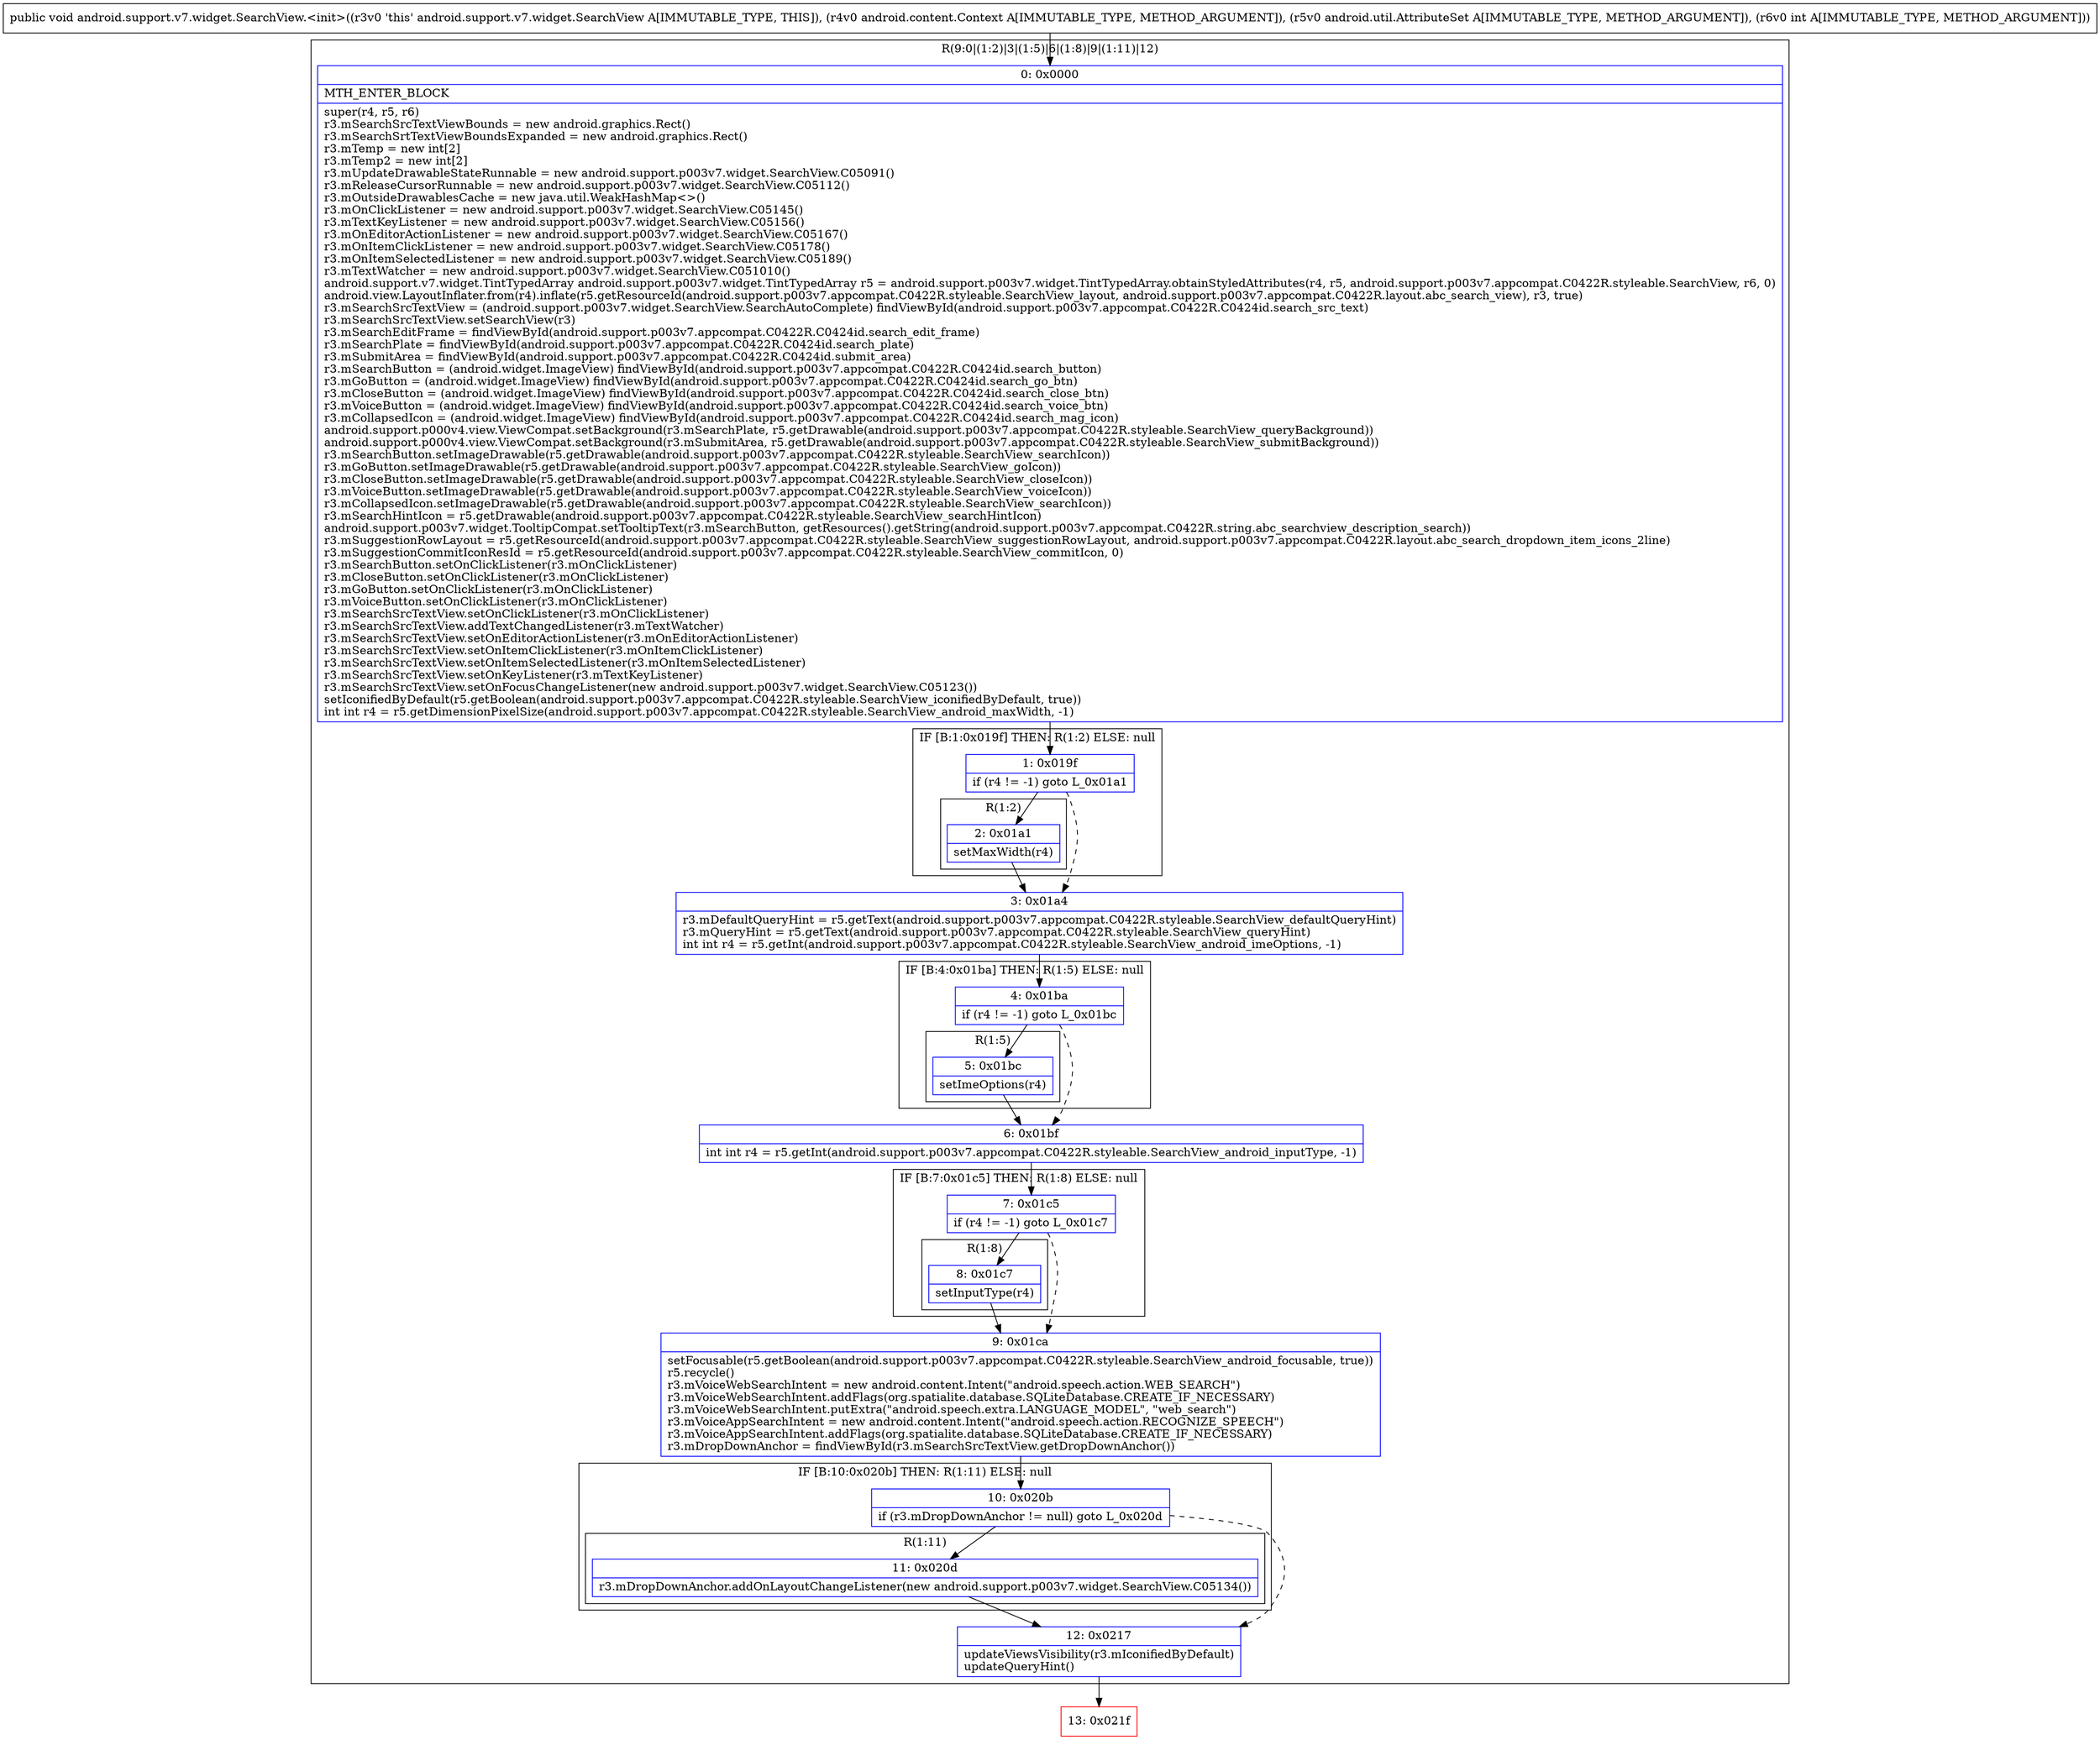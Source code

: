 digraph "CFG forandroid.support.v7.widget.SearchView.\<init\>(Landroid\/content\/Context;Landroid\/util\/AttributeSet;I)V" {
subgraph cluster_Region_356750334 {
label = "R(9:0|(1:2)|3|(1:5)|6|(1:8)|9|(1:11)|12)";
node [shape=record,color=blue];
Node_0 [shape=record,label="{0\:\ 0x0000|MTH_ENTER_BLOCK\l|super(r4, r5, r6)\lr3.mSearchSrcTextViewBounds = new android.graphics.Rect()\lr3.mSearchSrtTextViewBoundsExpanded = new android.graphics.Rect()\lr3.mTemp = new int[2]\lr3.mTemp2 = new int[2]\lr3.mUpdateDrawableStateRunnable = new android.support.p003v7.widget.SearchView.C05091()\lr3.mReleaseCursorRunnable = new android.support.p003v7.widget.SearchView.C05112()\lr3.mOutsideDrawablesCache = new java.util.WeakHashMap\<\>()\lr3.mOnClickListener = new android.support.p003v7.widget.SearchView.C05145()\lr3.mTextKeyListener = new android.support.p003v7.widget.SearchView.C05156()\lr3.mOnEditorActionListener = new android.support.p003v7.widget.SearchView.C05167()\lr3.mOnItemClickListener = new android.support.p003v7.widget.SearchView.C05178()\lr3.mOnItemSelectedListener = new android.support.p003v7.widget.SearchView.C05189()\lr3.mTextWatcher = new android.support.p003v7.widget.SearchView.C051010()\landroid.support.v7.widget.TintTypedArray android.support.p003v7.widget.TintTypedArray r5 = android.support.p003v7.widget.TintTypedArray.obtainStyledAttributes(r4, r5, android.support.p003v7.appcompat.C0422R.styleable.SearchView, r6, 0)\landroid.view.LayoutInflater.from(r4).inflate(r5.getResourceId(android.support.p003v7.appcompat.C0422R.styleable.SearchView_layout, android.support.p003v7.appcompat.C0422R.layout.abc_search_view), r3, true)\lr3.mSearchSrcTextView = (android.support.p003v7.widget.SearchView.SearchAutoComplete) findViewById(android.support.p003v7.appcompat.C0422R.C0424id.search_src_text)\lr3.mSearchSrcTextView.setSearchView(r3)\lr3.mSearchEditFrame = findViewById(android.support.p003v7.appcompat.C0422R.C0424id.search_edit_frame)\lr3.mSearchPlate = findViewById(android.support.p003v7.appcompat.C0422R.C0424id.search_plate)\lr3.mSubmitArea = findViewById(android.support.p003v7.appcompat.C0422R.C0424id.submit_area)\lr3.mSearchButton = (android.widget.ImageView) findViewById(android.support.p003v7.appcompat.C0422R.C0424id.search_button)\lr3.mGoButton = (android.widget.ImageView) findViewById(android.support.p003v7.appcompat.C0422R.C0424id.search_go_btn)\lr3.mCloseButton = (android.widget.ImageView) findViewById(android.support.p003v7.appcompat.C0422R.C0424id.search_close_btn)\lr3.mVoiceButton = (android.widget.ImageView) findViewById(android.support.p003v7.appcompat.C0422R.C0424id.search_voice_btn)\lr3.mCollapsedIcon = (android.widget.ImageView) findViewById(android.support.p003v7.appcompat.C0422R.C0424id.search_mag_icon)\landroid.support.p000v4.view.ViewCompat.setBackground(r3.mSearchPlate, r5.getDrawable(android.support.p003v7.appcompat.C0422R.styleable.SearchView_queryBackground))\landroid.support.p000v4.view.ViewCompat.setBackground(r3.mSubmitArea, r5.getDrawable(android.support.p003v7.appcompat.C0422R.styleable.SearchView_submitBackground))\lr3.mSearchButton.setImageDrawable(r5.getDrawable(android.support.p003v7.appcompat.C0422R.styleable.SearchView_searchIcon))\lr3.mGoButton.setImageDrawable(r5.getDrawable(android.support.p003v7.appcompat.C0422R.styleable.SearchView_goIcon))\lr3.mCloseButton.setImageDrawable(r5.getDrawable(android.support.p003v7.appcompat.C0422R.styleable.SearchView_closeIcon))\lr3.mVoiceButton.setImageDrawable(r5.getDrawable(android.support.p003v7.appcompat.C0422R.styleable.SearchView_voiceIcon))\lr3.mCollapsedIcon.setImageDrawable(r5.getDrawable(android.support.p003v7.appcompat.C0422R.styleable.SearchView_searchIcon))\lr3.mSearchHintIcon = r5.getDrawable(android.support.p003v7.appcompat.C0422R.styleable.SearchView_searchHintIcon)\landroid.support.p003v7.widget.TooltipCompat.setTooltipText(r3.mSearchButton, getResources().getString(android.support.p003v7.appcompat.C0422R.string.abc_searchview_description_search))\lr3.mSuggestionRowLayout = r5.getResourceId(android.support.p003v7.appcompat.C0422R.styleable.SearchView_suggestionRowLayout, android.support.p003v7.appcompat.C0422R.layout.abc_search_dropdown_item_icons_2line)\lr3.mSuggestionCommitIconResId = r5.getResourceId(android.support.p003v7.appcompat.C0422R.styleable.SearchView_commitIcon, 0)\lr3.mSearchButton.setOnClickListener(r3.mOnClickListener)\lr3.mCloseButton.setOnClickListener(r3.mOnClickListener)\lr3.mGoButton.setOnClickListener(r3.mOnClickListener)\lr3.mVoiceButton.setOnClickListener(r3.mOnClickListener)\lr3.mSearchSrcTextView.setOnClickListener(r3.mOnClickListener)\lr3.mSearchSrcTextView.addTextChangedListener(r3.mTextWatcher)\lr3.mSearchSrcTextView.setOnEditorActionListener(r3.mOnEditorActionListener)\lr3.mSearchSrcTextView.setOnItemClickListener(r3.mOnItemClickListener)\lr3.mSearchSrcTextView.setOnItemSelectedListener(r3.mOnItemSelectedListener)\lr3.mSearchSrcTextView.setOnKeyListener(r3.mTextKeyListener)\lr3.mSearchSrcTextView.setOnFocusChangeListener(new android.support.p003v7.widget.SearchView.C05123())\lsetIconifiedByDefault(r5.getBoolean(android.support.p003v7.appcompat.C0422R.styleable.SearchView_iconifiedByDefault, true))\lint int r4 = r5.getDimensionPixelSize(android.support.p003v7.appcompat.C0422R.styleable.SearchView_android_maxWidth, \-1)\l}"];
subgraph cluster_IfRegion_769344128 {
label = "IF [B:1:0x019f] THEN: R(1:2) ELSE: null";
node [shape=record,color=blue];
Node_1 [shape=record,label="{1\:\ 0x019f|if (r4 != \-1) goto L_0x01a1\l}"];
subgraph cluster_Region_129662119 {
label = "R(1:2)";
node [shape=record,color=blue];
Node_2 [shape=record,label="{2\:\ 0x01a1|setMaxWidth(r4)\l}"];
}
}
Node_3 [shape=record,label="{3\:\ 0x01a4|r3.mDefaultQueryHint = r5.getText(android.support.p003v7.appcompat.C0422R.styleable.SearchView_defaultQueryHint)\lr3.mQueryHint = r5.getText(android.support.p003v7.appcompat.C0422R.styleable.SearchView_queryHint)\lint int r4 = r5.getInt(android.support.p003v7.appcompat.C0422R.styleable.SearchView_android_imeOptions, \-1)\l}"];
subgraph cluster_IfRegion_825952473 {
label = "IF [B:4:0x01ba] THEN: R(1:5) ELSE: null";
node [shape=record,color=blue];
Node_4 [shape=record,label="{4\:\ 0x01ba|if (r4 != \-1) goto L_0x01bc\l}"];
subgraph cluster_Region_955162979 {
label = "R(1:5)";
node [shape=record,color=blue];
Node_5 [shape=record,label="{5\:\ 0x01bc|setImeOptions(r4)\l}"];
}
}
Node_6 [shape=record,label="{6\:\ 0x01bf|int int r4 = r5.getInt(android.support.p003v7.appcompat.C0422R.styleable.SearchView_android_inputType, \-1)\l}"];
subgraph cluster_IfRegion_1331051452 {
label = "IF [B:7:0x01c5] THEN: R(1:8) ELSE: null";
node [shape=record,color=blue];
Node_7 [shape=record,label="{7\:\ 0x01c5|if (r4 != \-1) goto L_0x01c7\l}"];
subgraph cluster_Region_459094453 {
label = "R(1:8)";
node [shape=record,color=blue];
Node_8 [shape=record,label="{8\:\ 0x01c7|setInputType(r4)\l}"];
}
}
Node_9 [shape=record,label="{9\:\ 0x01ca|setFocusable(r5.getBoolean(android.support.p003v7.appcompat.C0422R.styleable.SearchView_android_focusable, true))\lr5.recycle()\lr3.mVoiceWebSearchIntent = new android.content.Intent(\"android.speech.action.WEB_SEARCH\")\lr3.mVoiceWebSearchIntent.addFlags(org.spatialite.database.SQLiteDatabase.CREATE_IF_NECESSARY)\lr3.mVoiceWebSearchIntent.putExtra(\"android.speech.extra.LANGUAGE_MODEL\", \"web_search\")\lr3.mVoiceAppSearchIntent = new android.content.Intent(\"android.speech.action.RECOGNIZE_SPEECH\")\lr3.mVoiceAppSearchIntent.addFlags(org.spatialite.database.SQLiteDatabase.CREATE_IF_NECESSARY)\lr3.mDropDownAnchor = findViewById(r3.mSearchSrcTextView.getDropDownAnchor())\l}"];
subgraph cluster_IfRegion_973851927 {
label = "IF [B:10:0x020b] THEN: R(1:11) ELSE: null";
node [shape=record,color=blue];
Node_10 [shape=record,label="{10\:\ 0x020b|if (r3.mDropDownAnchor != null) goto L_0x020d\l}"];
subgraph cluster_Region_1296253009 {
label = "R(1:11)";
node [shape=record,color=blue];
Node_11 [shape=record,label="{11\:\ 0x020d|r3.mDropDownAnchor.addOnLayoutChangeListener(new android.support.p003v7.widget.SearchView.C05134())\l}"];
}
}
Node_12 [shape=record,label="{12\:\ 0x0217|updateViewsVisibility(r3.mIconifiedByDefault)\lupdateQueryHint()\l}"];
}
Node_13 [shape=record,color=red,label="{13\:\ 0x021f}"];
MethodNode[shape=record,label="{public void android.support.v7.widget.SearchView.\<init\>((r3v0 'this' android.support.v7.widget.SearchView A[IMMUTABLE_TYPE, THIS]), (r4v0 android.content.Context A[IMMUTABLE_TYPE, METHOD_ARGUMENT]), (r5v0 android.util.AttributeSet A[IMMUTABLE_TYPE, METHOD_ARGUMENT]), (r6v0 int A[IMMUTABLE_TYPE, METHOD_ARGUMENT])) }"];
MethodNode -> Node_0;
Node_0 -> Node_1;
Node_1 -> Node_2;
Node_1 -> Node_3[style=dashed];
Node_2 -> Node_3;
Node_3 -> Node_4;
Node_4 -> Node_5;
Node_4 -> Node_6[style=dashed];
Node_5 -> Node_6;
Node_6 -> Node_7;
Node_7 -> Node_8;
Node_7 -> Node_9[style=dashed];
Node_8 -> Node_9;
Node_9 -> Node_10;
Node_10 -> Node_11;
Node_10 -> Node_12[style=dashed];
Node_11 -> Node_12;
Node_12 -> Node_13;
}

